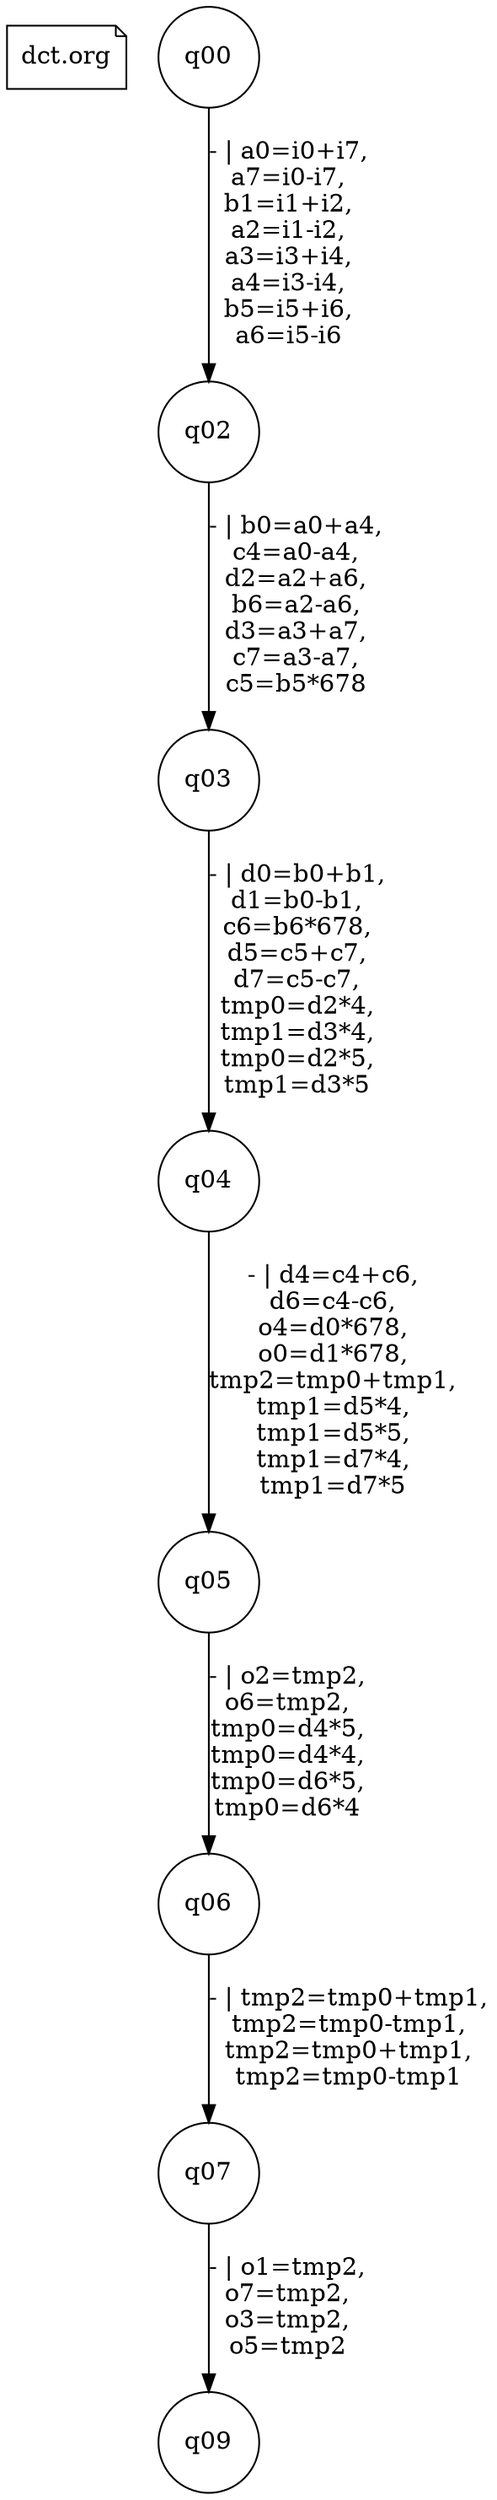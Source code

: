 digraph fsmdIndot {

"dct.org" [shape=note];
q00 [shape=circle];
q02 [shape=circle];
q00 -> q02 [label="- | a0=i0+i7,\na7=i0-i7,\nb1=i1+i2,\na2=i1-i2,\na3=i3+i4,\na4=i3-i4,\nb5=i5+i6,\na6=i5-i6"];
q02 [shape=circle];
q03 [shape=circle];
q02 -> q03 [label="- | b0=a0+a4,\nc4=a0-a4,\nd2=a2+a6,\nb6=a2-a6,\nd3=a3+a7,\nc7=a3-a7,\nc5=b5*678"];
q03 [shape=circle];
q04 [shape=circle];
q03 -> q04 [label="- | d0=b0+b1,\nd1=b0-b1,\nc6=b6*678,\nd5=c5+c7,\nd7=c5-c7,\ntmp0=d2*4,\ntmp1=d3*4,\ntmp0=d2*5,\ntmp1=d3*5"];
q04 [shape=circle];
q05 [shape=circle];
q04 -> q05 [label="- | d4=c4+c6,\nd6=c4-c6,\no4=d0*678,\no0=d1*678,\ntmp2=tmp0+tmp1,\ntmp1=d5*4,\ntmp1=d5*5,\ntmp1=d7*4,\ntmp1=d7*5"];
q05 [shape=circle];
q06 [shape=circle];
q05 -> q06 [label="- | o2=tmp2,\no6=tmp2,\ntmp0=d4*5,\ntmp0=d4*4,\ntmp0=d6*5,\ntmp0=d6*4"];
q06 [shape=circle];
q07 [shape=circle];
q06 -> q07 [label="- | tmp2=tmp0+tmp1,\ntmp2=tmp0-tmp1,\ntmp2=tmp0+tmp1,\ntmp2=tmp0-tmp1"];
q07 [shape=circle];
q09 [shape=circle];
q07 -> q09 [label="- | o1=tmp2,\no7=tmp2,\no3=tmp2,\no5=tmp2"];

}
